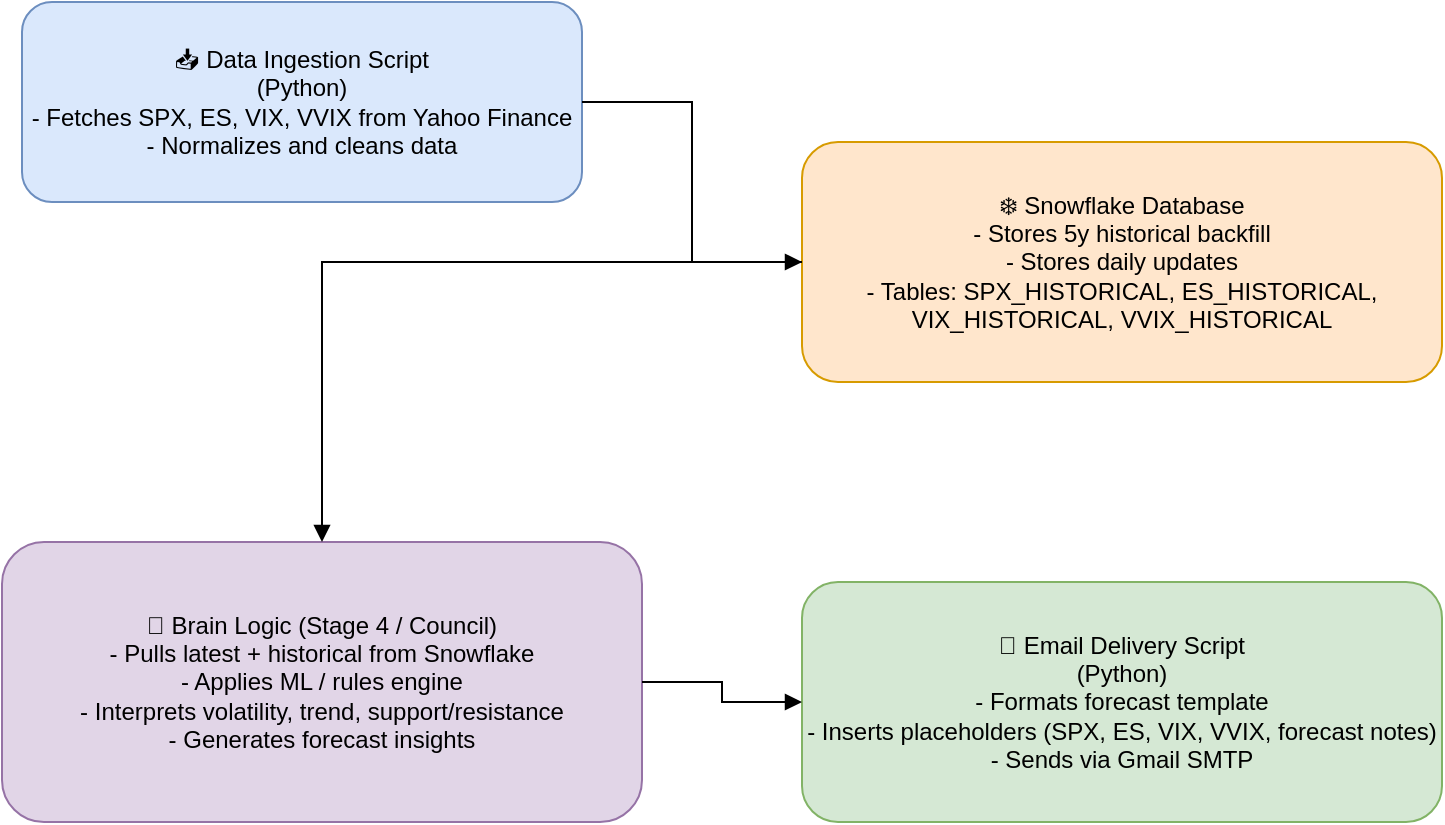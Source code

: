 <mxfile version="28.1.1">
  <diagram id="ZenMarketPipeline" name="ZenMarket Pipeline">
    <mxGraphModel dx="872" dy="431" grid="1" gridSize="10" guides="1" tooltips="1" connect="1" arrows="1" fold="1" page="1" pageScale="1" pageWidth="827" pageHeight="1169" math="0" shadow="0">
      <root>
        <mxCell id="0" />
        <mxCell id="1" parent="0" />
        <mxCell id="2" value="📥 Data Ingestion Script&#xa;(Python)&#xa;- Fetches SPX, ES, VIX, VVIX from Yahoo Finance&#xa;- Normalizes and cleans data" style="rounded=1;whiteSpace=wrap;html=1;fillColor=#dae8fc;strokeColor=#6c8ebf;" parent="1" vertex="1">
          <mxGeometry x="110" y="30" width="280" height="100" as="geometry" />
        </mxCell>
        <mxCell id="3" value="❄️ Snowflake Database&#xa;- Stores 5y historical backfill&#xa;- Stores daily updates&#xa;- Tables: SPX_HISTORICAL, ES_HISTORICAL, VIX_HISTORICAL, VVIX_HISTORICAL" style="rounded=1;whiteSpace=wrap;html=1;fillColor=#ffe6cc;strokeColor=#d79b00;" parent="1" vertex="1">
          <mxGeometry x="500" y="100" width="320" height="120" as="geometry" />
        </mxCell>
        <mxCell id="4" value="🧠 Brain Logic (Stage 4 / Council)&#xa;- Pulls latest + historical from Snowflake&#xa;- Applies ML / rules engine&#xa;- Interprets volatility, trend, support/resistance&#xa;- Generates forecast insights" style="rounded=1;whiteSpace=wrap;html=1;fillColor=#e1d5e7;strokeColor=#9673a6;" parent="1" vertex="1">
          <mxGeometry x="100" y="300" width="320" height="140" as="geometry" />
        </mxCell>
        <mxCell id="5" value="📧 Email Delivery Script&#xa;(Python)&#xa;- Formats forecast template&#xa;- Inserts placeholders (SPX, ES, VIX, VVIX, forecast notes)&#xa;- Sends via Gmail SMTP" style="rounded=1;whiteSpace=wrap;html=1;fillColor=#d5e8d4;strokeColor=#82b366;" parent="1" vertex="1">
          <mxGeometry x="500" y="320" width="320" height="120" as="geometry" />
        </mxCell>
        <mxCell id="6" style="edgeStyle=orthogonalEdgeStyle;rounded=0;orthogonalLoop=1;jettySize=auto;html=1;endArrow=block;" parent="1" source="2" target="3" edge="1">
          <mxGeometry relative="1" as="geometry" />
        </mxCell>
        <mxCell id="7" style="edgeStyle=orthogonalEdgeStyle;rounded=0;orthogonalLoop=1;jettySize=auto;html=1;endArrow=block;" parent="1" source="3" target="4" edge="1">
          <mxGeometry relative="1" as="geometry" />
        </mxCell>
        <mxCell id="8" style="edgeStyle=orthogonalEdgeStyle;rounded=0;orthogonalLoop=1;jettySize=auto;html=1;endArrow=block;" parent="1" source="4" target="5" edge="1">
          <mxGeometry relative="1" as="geometry" />
        </mxCell>
      </root>
    </mxGraphModel>
  </diagram>
</mxfile>
